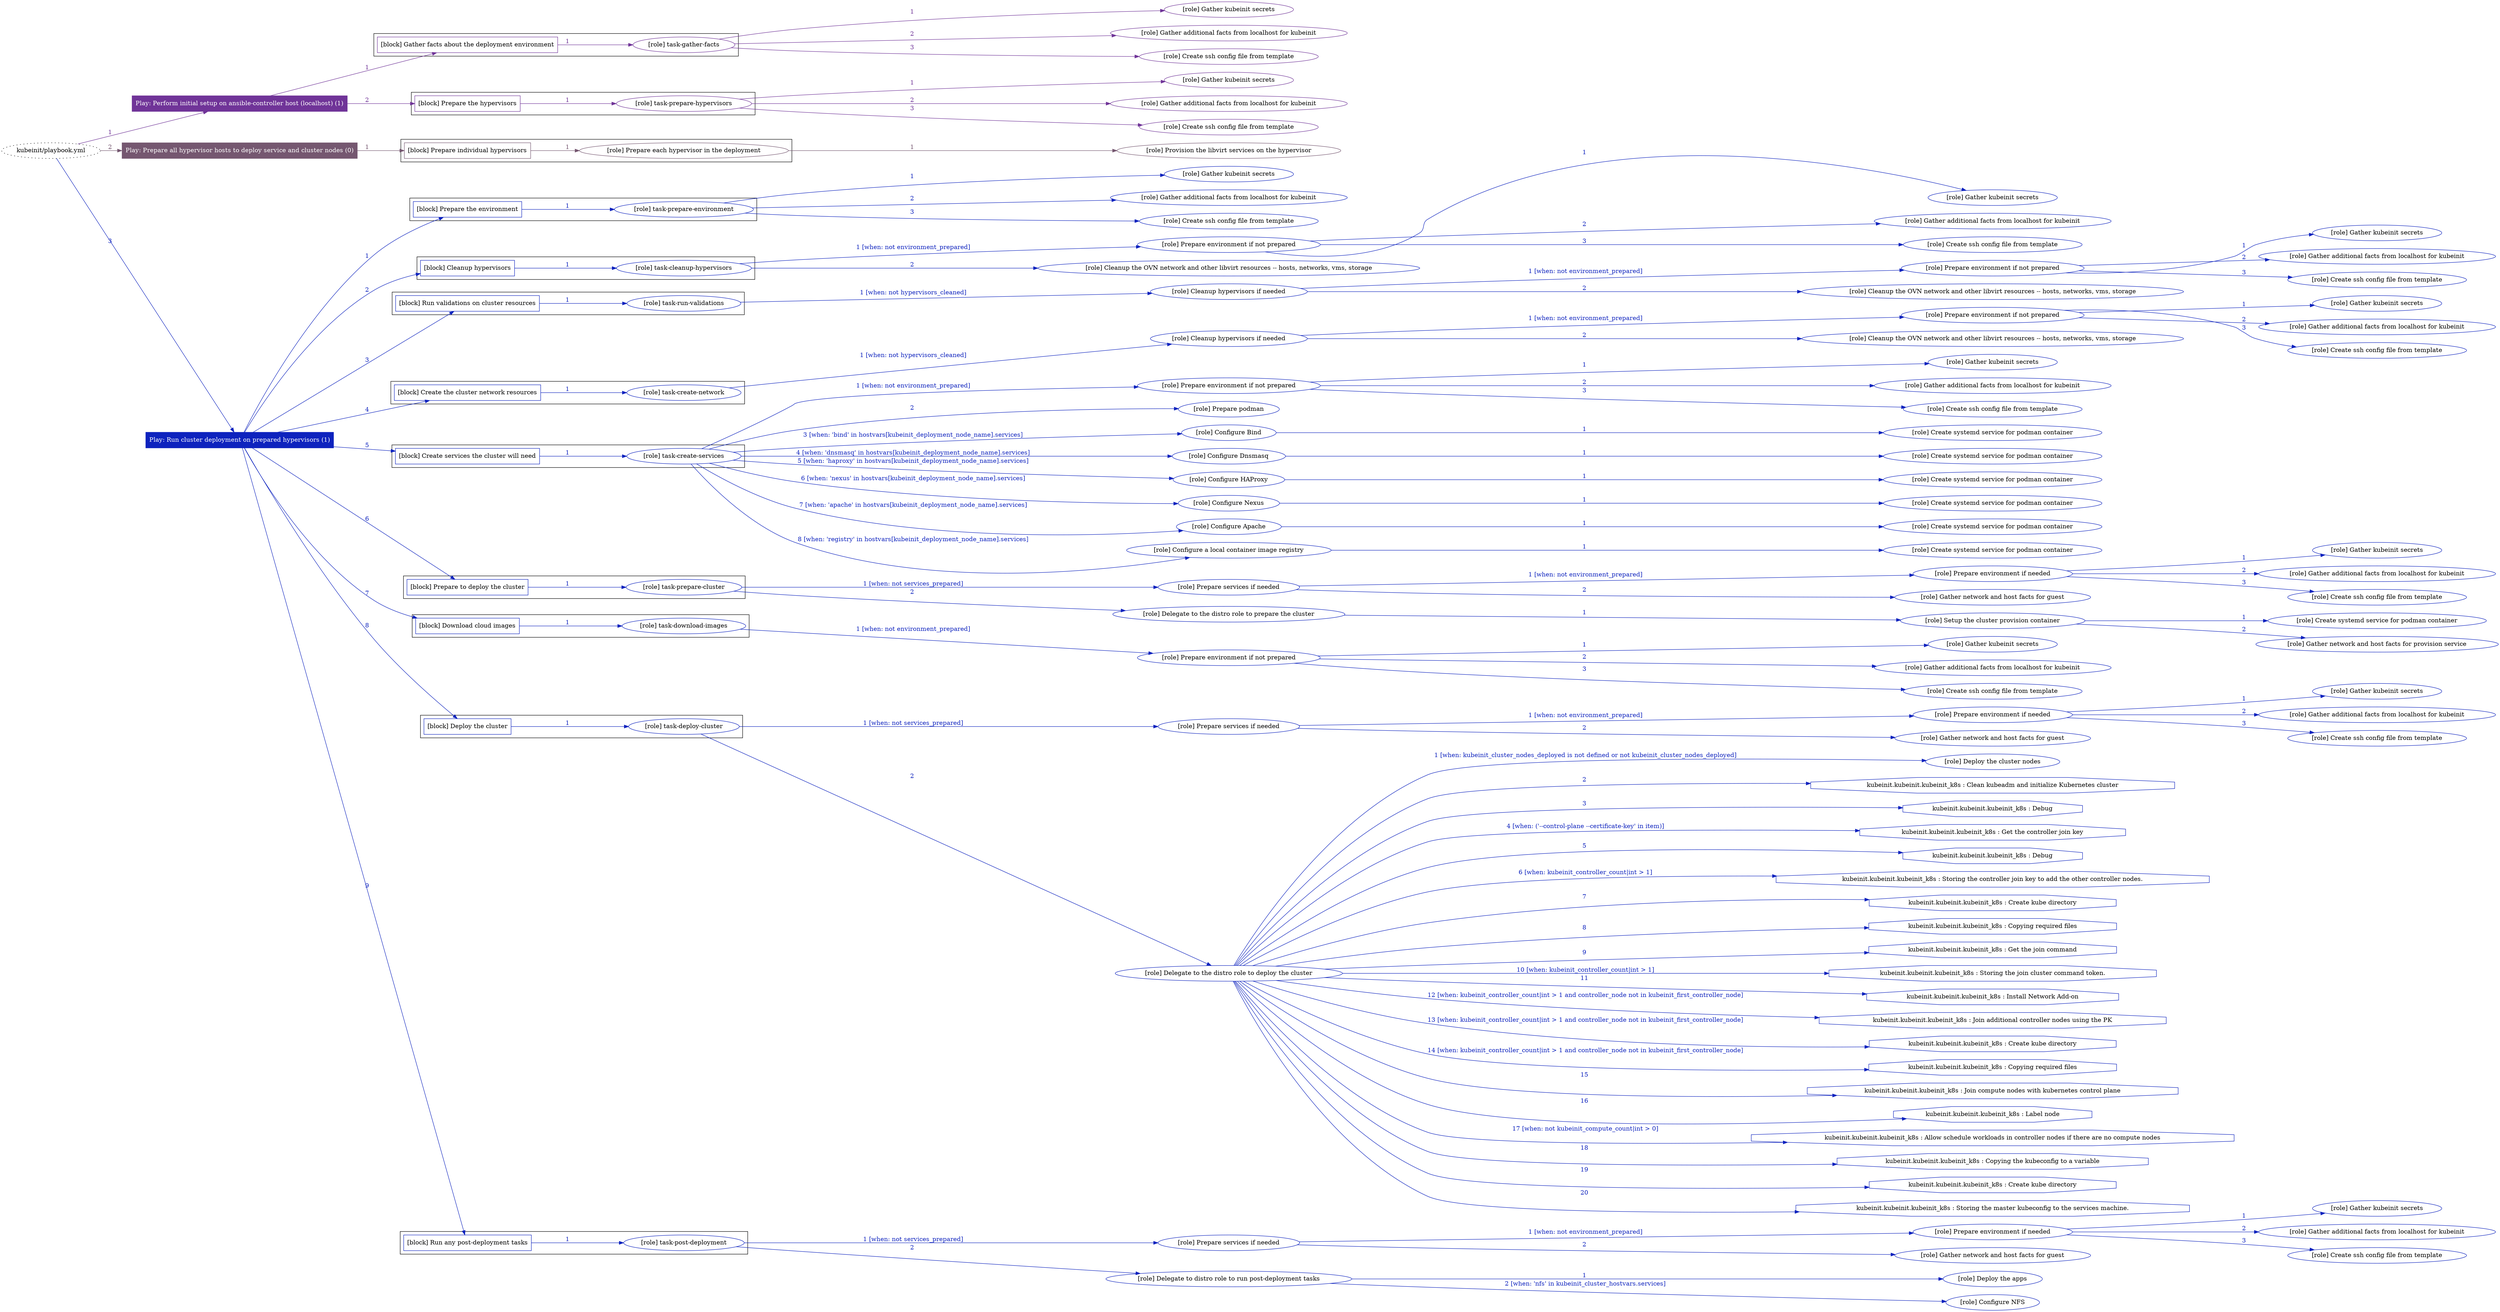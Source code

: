 digraph {
	graph [concentrate=true ordering=in rankdir=LR ratio=fill]
	edge [esep=5 sep=10]
	"kubeinit/playbook.yml" [id=root_node style=dotted]
	play_6c288c2b [label="Play: Perform initial setup on ansible-controller host (localhost) (1)" color="#703498" fontcolor="#ffffff" id=play_6c288c2b shape=box style=filled tooltip=localhost]
	"kubeinit/playbook.yml" -> play_6c288c2b [label="1 " color="#703498" fontcolor="#703498" id=edge_0b322106 labeltooltip="1 " tooltip="1 "]
	subgraph "Gather kubeinit secrets" {
		role_65fe6bf5 [label="[role] Gather kubeinit secrets" color="#703498" id=role_65fe6bf5 tooltip="Gather kubeinit secrets"]
	}
	subgraph "Gather additional facts from localhost for kubeinit" {
		role_6baff51a [label="[role] Gather additional facts from localhost for kubeinit" color="#703498" id=role_6baff51a tooltip="Gather additional facts from localhost for kubeinit"]
	}
	subgraph "Create ssh config file from template" {
		role_91cbce1d [label="[role] Create ssh config file from template" color="#703498" id=role_91cbce1d tooltip="Create ssh config file from template"]
	}
	subgraph "task-gather-facts" {
		role_dd19b3eb [label="[role] task-gather-facts" color="#703498" id=role_dd19b3eb tooltip="task-gather-facts"]
		role_dd19b3eb -> role_65fe6bf5 [label="1 " color="#703498" fontcolor="#703498" id=edge_8a11ce63 labeltooltip="1 " tooltip="1 "]
		role_dd19b3eb -> role_6baff51a [label="2 " color="#703498" fontcolor="#703498" id=edge_93a9ae67 labeltooltip="2 " tooltip="2 "]
		role_dd19b3eb -> role_91cbce1d [label="3 " color="#703498" fontcolor="#703498" id=edge_fdfe1ff3 labeltooltip="3 " tooltip="3 "]
	}
	subgraph "Gather kubeinit secrets" {
		role_b7634266 [label="[role] Gather kubeinit secrets" color="#703498" id=role_b7634266 tooltip="Gather kubeinit secrets"]
	}
	subgraph "Gather additional facts from localhost for kubeinit" {
		role_6b482533 [label="[role] Gather additional facts from localhost for kubeinit" color="#703498" id=role_6b482533 tooltip="Gather additional facts from localhost for kubeinit"]
	}
	subgraph "Create ssh config file from template" {
		role_856a566c [label="[role] Create ssh config file from template" color="#703498" id=role_856a566c tooltip="Create ssh config file from template"]
	}
	subgraph "task-prepare-hypervisors" {
		role_4fb26321 [label="[role] task-prepare-hypervisors" color="#703498" id=role_4fb26321 tooltip="task-prepare-hypervisors"]
		role_4fb26321 -> role_b7634266 [label="1 " color="#703498" fontcolor="#703498" id=edge_ed2ce3f2 labeltooltip="1 " tooltip="1 "]
		role_4fb26321 -> role_6b482533 [label="2 " color="#703498" fontcolor="#703498" id=edge_107be6bd labeltooltip="2 " tooltip="2 "]
		role_4fb26321 -> role_856a566c [label="3 " color="#703498" fontcolor="#703498" id=edge_0514c179 labeltooltip="3 " tooltip="3 "]
	}
	subgraph "Play: Perform initial setup on ansible-controller host (localhost) (1)" {
		play_6c288c2b -> block_276ef140 [label=1 color="#703498" fontcolor="#703498" id=edge_5b998aee labeltooltip=1 tooltip=1]
		subgraph cluster_block_276ef140 {
			block_276ef140 [label="[block] Gather facts about the deployment environment" color="#703498" id=block_276ef140 labeltooltip="Gather facts about the deployment environment" shape=box tooltip="Gather facts about the deployment environment"]
			block_276ef140 -> role_dd19b3eb [label="1 " color="#703498" fontcolor="#703498" id=edge_d2a4c869 labeltooltip="1 " tooltip="1 "]
		}
		play_6c288c2b -> block_8f9d23a8 [label=2 color="#703498" fontcolor="#703498" id=edge_1c1bfed5 labeltooltip=2 tooltip=2]
		subgraph cluster_block_8f9d23a8 {
			block_8f9d23a8 [label="[block] Prepare the hypervisors" color="#703498" id=block_8f9d23a8 labeltooltip="Prepare the hypervisors" shape=box tooltip="Prepare the hypervisors"]
			block_8f9d23a8 -> role_4fb26321 [label="1 " color="#703498" fontcolor="#703498" id=edge_c900dd14 labeltooltip="1 " tooltip="1 "]
		}
	}
	play_8363f75b [label="Play: Prepare all hypervisor hosts to deploy service and cluster nodes (0)" color="#755770" fontcolor="#ffffff" id=play_8363f75b shape=box style=filled tooltip="Play: Prepare all hypervisor hosts to deploy service and cluster nodes (0)"]
	"kubeinit/playbook.yml" -> play_8363f75b [label="2 " color="#755770" fontcolor="#755770" id=edge_24b8dafa labeltooltip="2 " tooltip="2 "]
	subgraph "Provision the libvirt services on the hypervisor" {
		role_93292db0 [label="[role] Provision the libvirt services on the hypervisor" color="#755770" id=role_93292db0 tooltip="Provision the libvirt services on the hypervisor"]
	}
	subgraph "Prepare each hypervisor in the deployment" {
		role_86909dbb [label="[role] Prepare each hypervisor in the deployment" color="#755770" id=role_86909dbb tooltip="Prepare each hypervisor in the deployment"]
		role_86909dbb -> role_93292db0 [label="1 " color="#755770" fontcolor="#755770" id=edge_f9a04df9 labeltooltip="1 " tooltip="1 "]
	}
	subgraph "Play: Prepare all hypervisor hosts to deploy service and cluster nodes (0)" {
		play_8363f75b -> block_841ac6b8 [label=1 color="#755770" fontcolor="#755770" id=edge_c2baafaf labeltooltip=1 tooltip=1]
		subgraph cluster_block_841ac6b8 {
			block_841ac6b8 [label="[block] Prepare individual hypervisors" color="#755770" id=block_841ac6b8 labeltooltip="Prepare individual hypervisors" shape=box tooltip="Prepare individual hypervisors"]
			block_841ac6b8 -> role_86909dbb [label="1 " color="#755770" fontcolor="#755770" id=edge_d4fa19ea labeltooltip="1 " tooltip="1 "]
		}
	}
	play_954b2c26 [label="Play: Run cluster deployment on prepared hypervisors (1)" color="#0e23be" fontcolor="#ffffff" id=play_954b2c26 shape=box style=filled tooltip=localhost]
	"kubeinit/playbook.yml" -> play_954b2c26 [label="3 " color="#0e23be" fontcolor="#0e23be" id=edge_1a282e0e labeltooltip="3 " tooltip="3 "]
	subgraph "Gather kubeinit secrets" {
		role_c20e3f9c [label="[role] Gather kubeinit secrets" color="#0e23be" id=role_c20e3f9c tooltip="Gather kubeinit secrets"]
	}
	subgraph "Gather additional facts from localhost for kubeinit" {
		role_056e3e8f [label="[role] Gather additional facts from localhost for kubeinit" color="#0e23be" id=role_056e3e8f tooltip="Gather additional facts from localhost for kubeinit"]
	}
	subgraph "Create ssh config file from template" {
		role_8e30384a [label="[role] Create ssh config file from template" color="#0e23be" id=role_8e30384a tooltip="Create ssh config file from template"]
	}
	subgraph "task-prepare-environment" {
		role_4951c402 [label="[role] task-prepare-environment" color="#0e23be" id=role_4951c402 tooltip="task-prepare-environment"]
		role_4951c402 -> role_c20e3f9c [label="1 " color="#0e23be" fontcolor="#0e23be" id=edge_73db17c5 labeltooltip="1 " tooltip="1 "]
		role_4951c402 -> role_056e3e8f [label="2 " color="#0e23be" fontcolor="#0e23be" id=edge_d6858ae4 labeltooltip="2 " tooltip="2 "]
		role_4951c402 -> role_8e30384a [label="3 " color="#0e23be" fontcolor="#0e23be" id=edge_e8b18621 labeltooltip="3 " tooltip="3 "]
	}
	subgraph "Gather kubeinit secrets" {
		role_8a51203c [label="[role] Gather kubeinit secrets" color="#0e23be" id=role_8a51203c tooltip="Gather kubeinit secrets"]
	}
	subgraph "Gather additional facts from localhost for kubeinit" {
		role_fc14db32 [label="[role] Gather additional facts from localhost for kubeinit" color="#0e23be" id=role_fc14db32 tooltip="Gather additional facts from localhost for kubeinit"]
	}
	subgraph "Create ssh config file from template" {
		role_46ff2619 [label="[role] Create ssh config file from template" color="#0e23be" id=role_46ff2619 tooltip="Create ssh config file from template"]
	}
	subgraph "Prepare environment if not prepared" {
		role_4b3e02b0 [label="[role] Prepare environment if not prepared" color="#0e23be" id=role_4b3e02b0 tooltip="Prepare environment if not prepared"]
		role_4b3e02b0 -> role_8a51203c [label="1 " color="#0e23be" fontcolor="#0e23be" id=edge_2262035e labeltooltip="1 " tooltip="1 "]
		role_4b3e02b0 -> role_fc14db32 [label="2 " color="#0e23be" fontcolor="#0e23be" id=edge_fe0307a5 labeltooltip="2 " tooltip="2 "]
		role_4b3e02b0 -> role_46ff2619 [label="3 " color="#0e23be" fontcolor="#0e23be" id=edge_5bc3dcab labeltooltip="3 " tooltip="3 "]
	}
	subgraph "Cleanup the OVN network and other libvirt resources -- hosts, networks, vms, storage" {
		role_0c7a4b8b [label="[role] Cleanup the OVN network and other libvirt resources -- hosts, networks, vms, storage" color="#0e23be" id=role_0c7a4b8b tooltip="Cleanup the OVN network and other libvirt resources -- hosts, networks, vms, storage"]
	}
	subgraph "task-cleanup-hypervisors" {
		role_f389e51a [label="[role] task-cleanup-hypervisors" color="#0e23be" id=role_f389e51a tooltip="task-cleanup-hypervisors"]
		role_f389e51a -> role_4b3e02b0 [label="1 [when: not environment_prepared]" color="#0e23be" fontcolor="#0e23be" id=edge_7c764166 labeltooltip="1 [when: not environment_prepared]" tooltip="1 [when: not environment_prepared]"]
		role_f389e51a -> role_0c7a4b8b [label="2 " color="#0e23be" fontcolor="#0e23be" id=edge_dc4d346c labeltooltip="2 " tooltip="2 "]
	}
	subgraph "Gather kubeinit secrets" {
		role_26f2b4ac [label="[role] Gather kubeinit secrets" color="#0e23be" id=role_26f2b4ac tooltip="Gather kubeinit secrets"]
	}
	subgraph "Gather additional facts from localhost for kubeinit" {
		role_e3047395 [label="[role] Gather additional facts from localhost for kubeinit" color="#0e23be" id=role_e3047395 tooltip="Gather additional facts from localhost for kubeinit"]
	}
	subgraph "Create ssh config file from template" {
		role_f60c5c70 [label="[role] Create ssh config file from template" color="#0e23be" id=role_f60c5c70 tooltip="Create ssh config file from template"]
	}
	subgraph "Prepare environment if not prepared" {
		role_bcc16923 [label="[role] Prepare environment if not prepared" color="#0e23be" id=role_bcc16923 tooltip="Prepare environment if not prepared"]
		role_bcc16923 -> role_26f2b4ac [label="1 " color="#0e23be" fontcolor="#0e23be" id=edge_7b7050e3 labeltooltip="1 " tooltip="1 "]
		role_bcc16923 -> role_e3047395 [label="2 " color="#0e23be" fontcolor="#0e23be" id=edge_18d7e301 labeltooltip="2 " tooltip="2 "]
		role_bcc16923 -> role_f60c5c70 [label="3 " color="#0e23be" fontcolor="#0e23be" id=edge_0bf2f024 labeltooltip="3 " tooltip="3 "]
	}
	subgraph "Cleanup the OVN network and other libvirt resources -- hosts, networks, vms, storage" {
		role_6d04e67b [label="[role] Cleanup the OVN network and other libvirt resources -- hosts, networks, vms, storage" color="#0e23be" id=role_6d04e67b tooltip="Cleanup the OVN network and other libvirt resources -- hosts, networks, vms, storage"]
	}
	subgraph "Cleanup hypervisors if needed" {
		role_1606d34b [label="[role] Cleanup hypervisors if needed" color="#0e23be" id=role_1606d34b tooltip="Cleanup hypervisors if needed"]
		role_1606d34b -> role_bcc16923 [label="1 [when: not environment_prepared]" color="#0e23be" fontcolor="#0e23be" id=edge_9c248ea2 labeltooltip="1 [when: not environment_prepared]" tooltip="1 [when: not environment_prepared]"]
		role_1606d34b -> role_6d04e67b [label="2 " color="#0e23be" fontcolor="#0e23be" id=edge_4da67290 labeltooltip="2 " tooltip="2 "]
	}
	subgraph "task-run-validations" {
		role_006960b1 [label="[role] task-run-validations" color="#0e23be" id=role_006960b1 tooltip="task-run-validations"]
		role_006960b1 -> role_1606d34b [label="1 [when: not hypervisors_cleaned]" color="#0e23be" fontcolor="#0e23be" id=edge_77e352b3 labeltooltip="1 [when: not hypervisors_cleaned]" tooltip="1 [when: not hypervisors_cleaned]"]
	}
	subgraph "Gather kubeinit secrets" {
		role_96ad2869 [label="[role] Gather kubeinit secrets" color="#0e23be" id=role_96ad2869 tooltip="Gather kubeinit secrets"]
	}
	subgraph "Gather additional facts from localhost for kubeinit" {
		role_47972db0 [label="[role] Gather additional facts from localhost for kubeinit" color="#0e23be" id=role_47972db0 tooltip="Gather additional facts from localhost for kubeinit"]
	}
	subgraph "Create ssh config file from template" {
		role_4e1a88af [label="[role] Create ssh config file from template" color="#0e23be" id=role_4e1a88af tooltip="Create ssh config file from template"]
	}
	subgraph "Prepare environment if not prepared" {
		role_5d9fbbd6 [label="[role] Prepare environment if not prepared" color="#0e23be" id=role_5d9fbbd6 tooltip="Prepare environment if not prepared"]
		role_5d9fbbd6 -> role_96ad2869 [label="1 " color="#0e23be" fontcolor="#0e23be" id=edge_5792eae5 labeltooltip="1 " tooltip="1 "]
		role_5d9fbbd6 -> role_47972db0 [label="2 " color="#0e23be" fontcolor="#0e23be" id=edge_cb3a150d labeltooltip="2 " tooltip="2 "]
		role_5d9fbbd6 -> role_4e1a88af [label="3 " color="#0e23be" fontcolor="#0e23be" id=edge_85ce7b0a labeltooltip="3 " tooltip="3 "]
	}
	subgraph "Cleanup the OVN network and other libvirt resources -- hosts, networks, vms, storage" {
		role_89c7f8c2 [label="[role] Cleanup the OVN network and other libvirt resources -- hosts, networks, vms, storage" color="#0e23be" id=role_89c7f8c2 tooltip="Cleanup the OVN network and other libvirt resources -- hosts, networks, vms, storage"]
	}
	subgraph "Cleanup hypervisors if needed" {
		role_ef5b258f [label="[role] Cleanup hypervisors if needed" color="#0e23be" id=role_ef5b258f tooltip="Cleanup hypervisors if needed"]
		role_ef5b258f -> role_5d9fbbd6 [label="1 [when: not environment_prepared]" color="#0e23be" fontcolor="#0e23be" id=edge_e74f0198 labeltooltip="1 [when: not environment_prepared]" tooltip="1 [when: not environment_prepared]"]
		role_ef5b258f -> role_89c7f8c2 [label="2 " color="#0e23be" fontcolor="#0e23be" id=edge_5672c0f9 labeltooltip="2 " tooltip="2 "]
	}
	subgraph "task-create-network" {
		role_b53d4a5a [label="[role] task-create-network" color="#0e23be" id=role_b53d4a5a tooltip="task-create-network"]
		role_b53d4a5a -> role_ef5b258f [label="1 [when: not hypervisors_cleaned]" color="#0e23be" fontcolor="#0e23be" id=edge_8a57d353 labeltooltip="1 [when: not hypervisors_cleaned]" tooltip="1 [when: not hypervisors_cleaned]"]
	}
	subgraph "Gather kubeinit secrets" {
		role_0b05590d [label="[role] Gather kubeinit secrets" color="#0e23be" id=role_0b05590d tooltip="Gather kubeinit secrets"]
	}
	subgraph "Gather additional facts from localhost for kubeinit" {
		role_01b9370b [label="[role] Gather additional facts from localhost for kubeinit" color="#0e23be" id=role_01b9370b tooltip="Gather additional facts from localhost for kubeinit"]
	}
	subgraph "Create ssh config file from template" {
		role_c5720b5f [label="[role] Create ssh config file from template" color="#0e23be" id=role_c5720b5f tooltip="Create ssh config file from template"]
	}
	subgraph "Prepare environment if not prepared" {
		role_23e0386a [label="[role] Prepare environment if not prepared" color="#0e23be" id=role_23e0386a tooltip="Prepare environment if not prepared"]
		role_23e0386a -> role_0b05590d [label="1 " color="#0e23be" fontcolor="#0e23be" id=edge_f3f1808a labeltooltip="1 " tooltip="1 "]
		role_23e0386a -> role_01b9370b [label="2 " color="#0e23be" fontcolor="#0e23be" id=edge_ccdf4a35 labeltooltip="2 " tooltip="2 "]
		role_23e0386a -> role_c5720b5f [label="3 " color="#0e23be" fontcolor="#0e23be" id=edge_3d60478e labeltooltip="3 " tooltip="3 "]
	}
	subgraph "Prepare podman" {
		role_a1d9ddd6 [label="[role] Prepare podman" color="#0e23be" id=role_a1d9ddd6 tooltip="Prepare podman"]
	}
	subgraph "Create systemd service for podman container" {
		role_72e2af3b [label="[role] Create systemd service for podman container" color="#0e23be" id=role_72e2af3b tooltip="Create systemd service for podman container"]
	}
	subgraph "Configure Bind" {
		role_52a78a9c [label="[role] Configure Bind" color="#0e23be" id=role_52a78a9c tooltip="Configure Bind"]
		role_52a78a9c -> role_72e2af3b [label="1 " color="#0e23be" fontcolor="#0e23be" id=edge_100e3d41 labeltooltip="1 " tooltip="1 "]
	}
	subgraph "Create systemd service for podman container" {
		role_c378784b [label="[role] Create systemd service for podman container" color="#0e23be" id=role_c378784b tooltip="Create systemd service for podman container"]
	}
	subgraph "Configure Dnsmasq" {
		role_544f46fe [label="[role] Configure Dnsmasq" color="#0e23be" id=role_544f46fe tooltip="Configure Dnsmasq"]
		role_544f46fe -> role_c378784b [label="1 " color="#0e23be" fontcolor="#0e23be" id=edge_9a42013a labeltooltip="1 " tooltip="1 "]
	}
	subgraph "Create systemd service for podman container" {
		role_91821974 [label="[role] Create systemd service for podman container" color="#0e23be" id=role_91821974 tooltip="Create systemd service for podman container"]
	}
	subgraph "Configure HAProxy" {
		role_a89a9315 [label="[role] Configure HAProxy" color="#0e23be" id=role_a89a9315 tooltip="Configure HAProxy"]
		role_a89a9315 -> role_91821974 [label="1 " color="#0e23be" fontcolor="#0e23be" id=edge_94a1ae02 labeltooltip="1 " tooltip="1 "]
	}
	subgraph "Create systemd service for podman container" {
		role_af9e97e8 [label="[role] Create systemd service for podman container" color="#0e23be" id=role_af9e97e8 tooltip="Create systemd service for podman container"]
	}
	subgraph "Configure Nexus" {
		role_844db9ef [label="[role] Configure Nexus" color="#0e23be" id=role_844db9ef tooltip="Configure Nexus"]
		role_844db9ef -> role_af9e97e8 [label="1 " color="#0e23be" fontcolor="#0e23be" id=edge_72f559c0 labeltooltip="1 " tooltip="1 "]
	}
	subgraph "Create systemd service for podman container" {
		role_53adaa3e [label="[role] Create systemd service for podman container" color="#0e23be" id=role_53adaa3e tooltip="Create systemd service for podman container"]
	}
	subgraph "Configure Apache" {
		role_534d4f15 [label="[role] Configure Apache" color="#0e23be" id=role_534d4f15 tooltip="Configure Apache"]
		role_534d4f15 -> role_53adaa3e [label="1 " color="#0e23be" fontcolor="#0e23be" id=edge_827710bb labeltooltip="1 " tooltip="1 "]
	}
	subgraph "Create systemd service for podman container" {
		role_b229663d [label="[role] Create systemd service for podman container" color="#0e23be" id=role_b229663d tooltip="Create systemd service for podman container"]
	}
	subgraph "Configure a local container image registry" {
		role_584d1d9f [label="[role] Configure a local container image registry" color="#0e23be" id=role_584d1d9f tooltip="Configure a local container image registry"]
		role_584d1d9f -> role_b229663d [label="1 " color="#0e23be" fontcolor="#0e23be" id=edge_24fc72aa labeltooltip="1 " tooltip="1 "]
	}
	subgraph "task-create-services" {
		role_099fa5aa [label="[role] task-create-services" color="#0e23be" id=role_099fa5aa tooltip="task-create-services"]
		role_099fa5aa -> role_23e0386a [label="1 [when: not environment_prepared]" color="#0e23be" fontcolor="#0e23be" id=edge_0d916f1e labeltooltip="1 [when: not environment_prepared]" tooltip="1 [when: not environment_prepared]"]
		role_099fa5aa -> role_a1d9ddd6 [label="2 " color="#0e23be" fontcolor="#0e23be" id=edge_194490b3 labeltooltip="2 " tooltip="2 "]
		role_099fa5aa -> role_52a78a9c [label="3 [when: 'bind' in hostvars[kubeinit_deployment_node_name].services]" color="#0e23be" fontcolor="#0e23be" id=edge_208b27eb labeltooltip="3 [when: 'bind' in hostvars[kubeinit_deployment_node_name].services]" tooltip="3 [when: 'bind' in hostvars[kubeinit_deployment_node_name].services]"]
		role_099fa5aa -> role_544f46fe [label="4 [when: 'dnsmasq' in hostvars[kubeinit_deployment_node_name].services]" color="#0e23be" fontcolor="#0e23be" id=edge_cd350615 labeltooltip="4 [when: 'dnsmasq' in hostvars[kubeinit_deployment_node_name].services]" tooltip="4 [when: 'dnsmasq' in hostvars[kubeinit_deployment_node_name].services]"]
		role_099fa5aa -> role_a89a9315 [label="5 [when: 'haproxy' in hostvars[kubeinit_deployment_node_name].services]" color="#0e23be" fontcolor="#0e23be" id=edge_a9e1cffc labeltooltip="5 [when: 'haproxy' in hostvars[kubeinit_deployment_node_name].services]" tooltip="5 [when: 'haproxy' in hostvars[kubeinit_deployment_node_name].services]"]
		role_099fa5aa -> role_844db9ef [label="6 [when: 'nexus' in hostvars[kubeinit_deployment_node_name].services]" color="#0e23be" fontcolor="#0e23be" id=edge_8166f5b8 labeltooltip="6 [when: 'nexus' in hostvars[kubeinit_deployment_node_name].services]" tooltip="6 [when: 'nexus' in hostvars[kubeinit_deployment_node_name].services]"]
		role_099fa5aa -> role_534d4f15 [label="7 [when: 'apache' in hostvars[kubeinit_deployment_node_name].services]" color="#0e23be" fontcolor="#0e23be" id=edge_896363b2 labeltooltip="7 [when: 'apache' in hostvars[kubeinit_deployment_node_name].services]" tooltip="7 [when: 'apache' in hostvars[kubeinit_deployment_node_name].services]"]
		role_099fa5aa -> role_584d1d9f [label="8 [when: 'registry' in hostvars[kubeinit_deployment_node_name].services]" color="#0e23be" fontcolor="#0e23be" id=edge_149c0062 labeltooltip="8 [when: 'registry' in hostvars[kubeinit_deployment_node_name].services]" tooltip="8 [when: 'registry' in hostvars[kubeinit_deployment_node_name].services]"]
	}
	subgraph "Gather kubeinit secrets" {
		role_ca1f22c2 [label="[role] Gather kubeinit secrets" color="#0e23be" id=role_ca1f22c2 tooltip="Gather kubeinit secrets"]
	}
	subgraph "Gather additional facts from localhost for kubeinit" {
		role_c68618ea [label="[role] Gather additional facts from localhost for kubeinit" color="#0e23be" id=role_c68618ea tooltip="Gather additional facts from localhost for kubeinit"]
	}
	subgraph "Create ssh config file from template" {
		role_a8d3e4bd [label="[role] Create ssh config file from template" color="#0e23be" id=role_a8d3e4bd tooltip="Create ssh config file from template"]
	}
	subgraph "Prepare environment if needed" {
		role_eff78db3 [label="[role] Prepare environment if needed" color="#0e23be" id=role_eff78db3 tooltip="Prepare environment if needed"]
		role_eff78db3 -> role_ca1f22c2 [label="1 " color="#0e23be" fontcolor="#0e23be" id=edge_27f1eb97 labeltooltip="1 " tooltip="1 "]
		role_eff78db3 -> role_c68618ea [label="2 " color="#0e23be" fontcolor="#0e23be" id=edge_9e357520 labeltooltip="2 " tooltip="2 "]
		role_eff78db3 -> role_a8d3e4bd [label="3 " color="#0e23be" fontcolor="#0e23be" id=edge_719d81cb labeltooltip="3 " tooltip="3 "]
	}
	subgraph "Gather network and host facts for guest" {
		role_bc8f9c17 [label="[role] Gather network and host facts for guest" color="#0e23be" id=role_bc8f9c17 tooltip="Gather network and host facts for guest"]
	}
	subgraph "Prepare services if needed" {
		role_4d19ec08 [label="[role] Prepare services if needed" color="#0e23be" id=role_4d19ec08 tooltip="Prepare services if needed"]
		role_4d19ec08 -> role_eff78db3 [label="1 [when: not environment_prepared]" color="#0e23be" fontcolor="#0e23be" id=edge_d8c888ac labeltooltip="1 [when: not environment_prepared]" tooltip="1 [when: not environment_prepared]"]
		role_4d19ec08 -> role_bc8f9c17 [label="2 " color="#0e23be" fontcolor="#0e23be" id=edge_9a25f7f6 labeltooltip="2 " tooltip="2 "]
	}
	subgraph "Create systemd service for podman container" {
		role_94e6a37d [label="[role] Create systemd service for podman container" color="#0e23be" id=role_94e6a37d tooltip="Create systemd service for podman container"]
	}
	subgraph "Gather network and host facts for provision service" {
		role_d0290225 [label="[role] Gather network and host facts for provision service" color="#0e23be" id=role_d0290225 tooltip="Gather network and host facts for provision service"]
	}
	subgraph "Setup the cluster provision container" {
		role_8bf8ef4a [label="[role] Setup the cluster provision container" color="#0e23be" id=role_8bf8ef4a tooltip="Setup the cluster provision container"]
		role_8bf8ef4a -> role_94e6a37d [label="1 " color="#0e23be" fontcolor="#0e23be" id=edge_7a696e86 labeltooltip="1 " tooltip="1 "]
		role_8bf8ef4a -> role_d0290225 [label="2 " color="#0e23be" fontcolor="#0e23be" id=edge_75bd129e labeltooltip="2 " tooltip="2 "]
	}
	subgraph "Delegate to the distro role to prepare the cluster" {
		role_2f62efbb [label="[role] Delegate to the distro role to prepare the cluster" color="#0e23be" id=role_2f62efbb tooltip="Delegate to the distro role to prepare the cluster"]
		role_2f62efbb -> role_8bf8ef4a [label="1 " color="#0e23be" fontcolor="#0e23be" id=edge_c94f43a7 labeltooltip="1 " tooltip="1 "]
	}
	subgraph "task-prepare-cluster" {
		role_00dceba5 [label="[role] task-prepare-cluster" color="#0e23be" id=role_00dceba5 tooltip="task-prepare-cluster"]
		role_00dceba5 -> role_4d19ec08 [label="1 [when: not services_prepared]" color="#0e23be" fontcolor="#0e23be" id=edge_a51f72da labeltooltip="1 [when: not services_prepared]" tooltip="1 [when: not services_prepared]"]
		role_00dceba5 -> role_2f62efbb [label="2 " color="#0e23be" fontcolor="#0e23be" id=edge_ee979f47 labeltooltip="2 " tooltip="2 "]
	}
	subgraph "Gather kubeinit secrets" {
		role_f5d0dc7b [label="[role] Gather kubeinit secrets" color="#0e23be" id=role_f5d0dc7b tooltip="Gather kubeinit secrets"]
	}
	subgraph "Gather additional facts from localhost for kubeinit" {
		role_745ff92b [label="[role] Gather additional facts from localhost for kubeinit" color="#0e23be" id=role_745ff92b tooltip="Gather additional facts from localhost for kubeinit"]
	}
	subgraph "Create ssh config file from template" {
		role_9f4446b1 [label="[role] Create ssh config file from template" color="#0e23be" id=role_9f4446b1 tooltip="Create ssh config file from template"]
	}
	subgraph "Prepare environment if not prepared" {
		role_8359da94 [label="[role] Prepare environment if not prepared" color="#0e23be" id=role_8359da94 tooltip="Prepare environment if not prepared"]
		role_8359da94 -> role_f5d0dc7b [label="1 " color="#0e23be" fontcolor="#0e23be" id=edge_fb15b7a0 labeltooltip="1 " tooltip="1 "]
		role_8359da94 -> role_745ff92b [label="2 " color="#0e23be" fontcolor="#0e23be" id=edge_c5095992 labeltooltip="2 " tooltip="2 "]
		role_8359da94 -> role_9f4446b1 [label="3 " color="#0e23be" fontcolor="#0e23be" id=edge_123d7fbe labeltooltip="3 " tooltip="3 "]
	}
	subgraph "task-download-images" {
		role_8424a47c [label="[role] task-download-images" color="#0e23be" id=role_8424a47c tooltip="task-download-images"]
		role_8424a47c -> role_8359da94 [label="1 [when: not environment_prepared]" color="#0e23be" fontcolor="#0e23be" id=edge_e40d1d57 labeltooltip="1 [when: not environment_prepared]" tooltip="1 [when: not environment_prepared]"]
	}
	subgraph "Gather kubeinit secrets" {
		role_00ffc325 [label="[role] Gather kubeinit secrets" color="#0e23be" id=role_00ffc325 tooltip="Gather kubeinit secrets"]
	}
	subgraph "Gather additional facts from localhost for kubeinit" {
		role_4723078e [label="[role] Gather additional facts from localhost for kubeinit" color="#0e23be" id=role_4723078e tooltip="Gather additional facts from localhost for kubeinit"]
	}
	subgraph "Create ssh config file from template" {
		role_443d8717 [label="[role] Create ssh config file from template" color="#0e23be" id=role_443d8717 tooltip="Create ssh config file from template"]
	}
	subgraph "Prepare environment if needed" {
		role_58a232f1 [label="[role] Prepare environment if needed" color="#0e23be" id=role_58a232f1 tooltip="Prepare environment if needed"]
		role_58a232f1 -> role_00ffc325 [label="1 " color="#0e23be" fontcolor="#0e23be" id=edge_ba6b0b8a labeltooltip="1 " tooltip="1 "]
		role_58a232f1 -> role_4723078e [label="2 " color="#0e23be" fontcolor="#0e23be" id=edge_3c1102a7 labeltooltip="2 " tooltip="2 "]
		role_58a232f1 -> role_443d8717 [label="3 " color="#0e23be" fontcolor="#0e23be" id=edge_3dbfe68c labeltooltip="3 " tooltip="3 "]
	}
	subgraph "Gather network and host facts for guest" {
		role_27333fc7 [label="[role] Gather network and host facts for guest" color="#0e23be" id=role_27333fc7 tooltip="Gather network and host facts for guest"]
	}
	subgraph "Prepare services if needed" {
		role_03d3fffc [label="[role] Prepare services if needed" color="#0e23be" id=role_03d3fffc tooltip="Prepare services if needed"]
		role_03d3fffc -> role_58a232f1 [label="1 [when: not environment_prepared]" color="#0e23be" fontcolor="#0e23be" id=edge_8ae8a02e labeltooltip="1 [when: not environment_prepared]" tooltip="1 [when: not environment_prepared]"]
		role_03d3fffc -> role_27333fc7 [label="2 " color="#0e23be" fontcolor="#0e23be" id=edge_5a0c0914 labeltooltip="2 " tooltip="2 "]
	}
	subgraph "Deploy the cluster nodes" {
		role_3ce64924 [label="[role] Deploy the cluster nodes" color="#0e23be" id=role_3ce64924 tooltip="Deploy the cluster nodes"]
	}
	subgraph "Delegate to the distro role to deploy the cluster" {
		role_ff6fd14a [label="[role] Delegate to the distro role to deploy the cluster" color="#0e23be" id=role_ff6fd14a tooltip="Delegate to the distro role to deploy the cluster"]
		role_ff6fd14a -> role_3ce64924 [label="1 [when: kubeinit_cluster_nodes_deployed is not defined or not kubeinit_cluster_nodes_deployed]" color="#0e23be" fontcolor="#0e23be" id=edge_2512dcd4 labeltooltip="1 [when: kubeinit_cluster_nodes_deployed is not defined or not kubeinit_cluster_nodes_deployed]" tooltip="1 [when: kubeinit_cluster_nodes_deployed is not defined or not kubeinit_cluster_nodes_deployed]"]
		task_da3cf95c [label="kubeinit.kubeinit.kubeinit_k8s : Clean kubeadm and initialize Kubernetes cluster" color="#0e23be" id=task_da3cf95c shape=octagon tooltip="kubeinit.kubeinit.kubeinit_k8s : Clean kubeadm and initialize Kubernetes cluster"]
		role_ff6fd14a -> task_da3cf95c [label="2 " color="#0e23be" fontcolor="#0e23be" id=edge_64110f1d labeltooltip="2 " tooltip="2 "]
		task_7e97f122 [label="kubeinit.kubeinit.kubeinit_k8s : Debug" color="#0e23be" id=task_7e97f122 shape=octagon tooltip="kubeinit.kubeinit.kubeinit_k8s : Debug"]
		role_ff6fd14a -> task_7e97f122 [label="3 " color="#0e23be" fontcolor="#0e23be" id=edge_6f50e3f7 labeltooltip="3 " tooltip="3 "]
		task_bbebcd06 [label="kubeinit.kubeinit.kubeinit_k8s : Get the controller join key" color="#0e23be" id=task_bbebcd06 shape=octagon tooltip="kubeinit.kubeinit.kubeinit_k8s : Get the controller join key"]
		role_ff6fd14a -> task_bbebcd06 [label="4 [when: ('--control-plane --certificate-key' in item)]" color="#0e23be" fontcolor="#0e23be" id=edge_53e9931a labeltooltip="4 [when: ('--control-plane --certificate-key' in item)]" tooltip="4 [when: ('--control-plane --certificate-key' in item)]"]
		task_8a4ac862 [label="kubeinit.kubeinit.kubeinit_k8s : Debug" color="#0e23be" id=task_8a4ac862 shape=octagon tooltip="kubeinit.kubeinit.kubeinit_k8s : Debug"]
		role_ff6fd14a -> task_8a4ac862 [label="5 " color="#0e23be" fontcolor="#0e23be" id=edge_1dcbc35c labeltooltip="5 " tooltip="5 "]
		task_42fe58c5 [label="kubeinit.kubeinit.kubeinit_k8s : Storing the controller join key to add the other controller nodes." color="#0e23be" id=task_42fe58c5 shape=octagon tooltip="kubeinit.kubeinit.kubeinit_k8s : Storing the controller join key to add the other controller nodes."]
		role_ff6fd14a -> task_42fe58c5 [label="6 [when: kubeinit_controller_count|int > 1]" color="#0e23be" fontcolor="#0e23be" id=edge_b315c46e labeltooltip="6 [when: kubeinit_controller_count|int > 1]" tooltip="6 [when: kubeinit_controller_count|int > 1]"]
		task_cb0a5867 [label="kubeinit.kubeinit.kubeinit_k8s : Create kube directory" color="#0e23be" id=task_cb0a5867 shape=octagon tooltip="kubeinit.kubeinit.kubeinit_k8s : Create kube directory"]
		role_ff6fd14a -> task_cb0a5867 [label="7 " color="#0e23be" fontcolor="#0e23be" id=edge_5cab6fc5 labeltooltip="7 " tooltip="7 "]
		task_6c77a218 [label="kubeinit.kubeinit.kubeinit_k8s : Copying required files" color="#0e23be" id=task_6c77a218 shape=octagon tooltip="kubeinit.kubeinit.kubeinit_k8s : Copying required files"]
		role_ff6fd14a -> task_6c77a218 [label="8 " color="#0e23be" fontcolor="#0e23be" id=edge_48bdd09e labeltooltip="8 " tooltip="8 "]
		task_3e542a69 [label="kubeinit.kubeinit.kubeinit_k8s : Get the join command" color="#0e23be" id=task_3e542a69 shape=octagon tooltip="kubeinit.kubeinit.kubeinit_k8s : Get the join command"]
		role_ff6fd14a -> task_3e542a69 [label="9 " color="#0e23be" fontcolor="#0e23be" id=edge_429fbd22 labeltooltip="9 " tooltip="9 "]
		task_592b1916 [label="kubeinit.kubeinit.kubeinit_k8s : Storing the join cluster command token." color="#0e23be" id=task_592b1916 shape=octagon tooltip="kubeinit.kubeinit.kubeinit_k8s : Storing the join cluster command token."]
		role_ff6fd14a -> task_592b1916 [label="10 [when: kubeinit_controller_count|int > 1]" color="#0e23be" fontcolor="#0e23be" id=edge_77469851 labeltooltip="10 [when: kubeinit_controller_count|int > 1]" tooltip="10 [when: kubeinit_controller_count|int > 1]"]
		task_1c11e6de [label="kubeinit.kubeinit.kubeinit_k8s : Install Network Add-on" color="#0e23be" id=task_1c11e6de shape=octagon tooltip="kubeinit.kubeinit.kubeinit_k8s : Install Network Add-on"]
		role_ff6fd14a -> task_1c11e6de [label="11 " color="#0e23be" fontcolor="#0e23be" id=edge_eac66bc9 labeltooltip="11 " tooltip="11 "]
		task_da3d4fde [label="kubeinit.kubeinit.kubeinit_k8s : Join additional controller nodes using the PK" color="#0e23be" id=task_da3d4fde shape=octagon tooltip="kubeinit.kubeinit.kubeinit_k8s : Join additional controller nodes using the PK"]
		role_ff6fd14a -> task_da3d4fde [label="12 [when: kubeinit_controller_count|int > 1 and controller_node not in kubeinit_first_controller_node]" color="#0e23be" fontcolor="#0e23be" id=edge_6f52f561 labeltooltip="12 [when: kubeinit_controller_count|int > 1 and controller_node not in kubeinit_first_controller_node]" tooltip="12 [when: kubeinit_controller_count|int > 1 and controller_node not in kubeinit_first_controller_node]"]
		task_2febcb7f [label="kubeinit.kubeinit.kubeinit_k8s : Create kube directory" color="#0e23be" id=task_2febcb7f shape=octagon tooltip="kubeinit.kubeinit.kubeinit_k8s : Create kube directory"]
		role_ff6fd14a -> task_2febcb7f [label="13 [when: kubeinit_controller_count|int > 1 and controller_node not in kubeinit_first_controller_node]" color="#0e23be" fontcolor="#0e23be" id=edge_2cc7c6e8 labeltooltip="13 [when: kubeinit_controller_count|int > 1 and controller_node not in kubeinit_first_controller_node]" tooltip="13 [when: kubeinit_controller_count|int > 1 and controller_node not in kubeinit_first_controller_node]"]
		task_5618900d [label="kubeinit.kubeinit.kubeinit_k8s : Copying required files" color="#0e23be" id=task_5618900d shape=octagon tooltip="kubeinit.kubeinit.kubeinit_k8s : Copying required files"]
		role_ff6fd14a -> task_5618900d [label="14 [when: kubeinit_controller_count|int > 1 and controller_node not in kubeinit_first_controller_node]" color="#0e23be" fontcolor="#0e23be" id=edge_6fac1f86 labeltooltip="14 [when: kubeinit_controller_count|int > 1 and controller_node not in kubeinit_first_controller_node]" tooltip="14 [when: kubeinit_controller_count|int > 1 and controller_node not in kubeinit_first_controller_node]"]
		task_7f1aa2b8 [label="kubeinit.kubeinit.kubeinit_k8s : Join compute nodes with kubernetes control plane" color="#0e23be" id=task_7f1aa2b8 shape=octagon tooltip="kubeinit.kubeinit.kubeinit_k8s : Join compute nodes with kubernetes control plane"]
		role_ff6fd14a -> task_7f1aa2b8 [label="15 " color="#0e23be" fontcolor="#0e23be" id=edge_f6b2616a labeltooltip="15 " tooltip="15 "]
		task_e4dc3b58 [label="kubeinit.kubeinit.kubeinit_k8s : Label node" color="#0e23be" id=task_e4dc3b58 shape=octagon tooltip="kubeinit.kubeinit.kubeinit_k8s : Label node"]
		role_ff6fd14a -> task_e4dc3b58 [label="16 " color="#0e23be" fontcolor="#0e23be" id=edge_a8a27113 labeltooltip="16 " tooltip="16 "]
		task_f06a4e2e [label="kubeinit.kubeinit.kubeinit_k8s : Allow schedule workloads in controller nodes if there are no compute nodes" color="#0e23be" id=task_f06a4e2e shape=octagon tooltip="kubeinit.kubeinit.kubeinit_k8s : Allow schedule workloads in controller nodes if there are no compute nodes"]
		role_ff6fd14a -> task_f06a4e2e [label="17 [when: not kubeinit_compute_count|int > 0]" color="#0e23be" fontcolor="#0e23be" id=edge_141c4e38 labeltooltip="17 [when: not kubeinit_compute_count|int > 0]" tooltip="17 [when: not kubeinit_compute_count|int > 0]"]
		task_7762f0c3 [label="kubeinit.kubeinit.kubeinit_k8s : Copying the kubeconfig to a variable" color="#0e23be" id=task_7762f0c3 shape=octagon tooltip="kubeinit.kubeinit.kubeinit_k8s : Copying the kubeconfig to a variable"]
		role_ff6fd14a -> task_7762f0c3 [label="18 " color="#0e23be" fontcolor="#0e23be" id=edge_5b3289a8 labeltooltip="18 " tooltip="18 "]
		task_3921ff2b [label="kubeinit.kubeinit.kubeinit_k8s : Create kube directory" color="#0e23be" id=task_3921ff2b shape=octagon tooltip="kubeinit.kubeinit.kubeinit_k8s : Create kube directory"]
		role_ff6fd14a -> task_3921ff2b [label="19 " color="#0e23be" fontcolor="#0e23be" id=edge_cc132e4d labeltooltip="19 " tooltip="19 "]
		task_61241750 [label="kubeinit.kubeinit.kubeinit_k8s : Storing the master kubeconfig to the services machine." color="#0e23be" id=task_61241750 shape=octagon tooltip="kubeinit.kubeinit.kubeinit_k8s : Storing the master kubeconfig to the services machine."]
		role_ff6fd14a -> task_61241750 [label="20 " color="#0e23be" fontcolor="#0e23be" id=edge_08763d2a labeltooltip="20 " tooltip="20 "]
	}
	subgraph "task-deploy-cluster" {
		role_124c1488 [label="[role] task-deploy-cluster" color="#0e23be" id=role_124c1488 tooltip="task-deploy-cluster"]
		role_124c1488 -> role_03d3fffc [label="1 [when: not services_prepared]" color="#0e23be" fontcolor="#0e23be" id=edge_674e10cb labeltooltip="1 [when: not services_prepared]" tooltip="1 [when: not services_prepared]"]
		role_124c1488 -> role_ff6fd14a [label="2 " color="#0e23be" fontcolor="#0e23be" id=edge_9003cd21 labeltooltip="2 " tooltip="2 "]
	}
	subgraph "Gather kubeinit secrets" {
		role_74e1e027 [label="[role] Gather kubeinit secrets" color="#0e23be" id=role_74e1e027 tooltip="Gather kubeinit secrets"]
	}
	subgraph "Gather additional facts from localhost for kubeinit" {
		role_15a09c18 [label="[role] Gather additional facts from localhost for kubeinit" color="#0e23be" id=role_15a09c18 tooltip="Gather additional facts from localhost for kubeinit"]
	}
	subgraph "Create ssh config file from template" {
		role_6aed4089 [label="[role] Create ssh config file from template" color="#0e23be" id=role_6aed4089 tooltip="Create ssh config file from template"]
	}
	subgraph "Prepare environment if needed" {
		role_40253ebc [label="[role] Prepare environment if needed" color="#0e23be" id=role_40253ebc tooltip="Prepare environment if needed"]
		role_40253ebc -> role_74e1e027 [label="1 " color="#0e23be" fontcolor="#0e23be" id=edge_87ce9fed labeltooltip="1 " tooltip="1 "]
		role_40253ebc -> role_15a09c18 [label="2 " color="#0e23be" fontcolor="#0e23be" id=edge_370e0026 labeltooltip="2 " tooltip="2 "]
		role_40253ebc -> role_6aed4089 [label="3 " color="#0e23be" fontcolor="#0e23be" id=edge_dcd436e8 labeltooltip="3 " tooltip="3 "]
	}
	subgraph "Gather network and host facts for guest" {
		role_488fc3c1 [label="[role] Gather network and host facts for guest" color="#0e23be" id=role_488fc3c1 tooltip="Gather network and host facts for guest"]
	}
	subgraph "Prepare services if needed" {
		role_dd26cdf4 [label="[role] Prepare services if needed" color="#0e23be" id=role_dd26cdf4 tooltip="Prepare services if needed"]
		role_dd26cdf4 -> role_40253ebc [label="1 [when: not environment_prepared]" color="#0e23be" fontcolor="#0e23be" id=edge_14d58c3b labeltooltip="1 [when: not environment_prepared]" tooltip="1 [when: not environment_prepared]"]
		role_dd26cdf4 -> role_488fc3c1 [label="2 " color="#0e23be" fontcolor="#0e23be" id=edge_1f8f6e59 labeltooltip="2 " tooltip="2 "]
	}
	subgraph "Deploy the apps" {
		role_15bcd2ff [label="[role] Deploy the apps" color="#0e23be" id=role_15bcd2ff tooltip="Deploy the apps"]
	}
	subgraph "Configure NFS" {
		role_0c067dc8 [label="[role] Configure NFS" color="#0e23be" id=role_0c067dc8 tooltip="Configure NFS"]
	}
	subgraph "Delegate to distro role to run post-deployment tasks" {
		role_5ad57e54 [label="[role] Delegate to distro role to run post-deployment tasks" color="#0e23be" id=role_5ad57e54 tooltip="Delegate to distro role to run post-deployment tasks"]
		role_5ad57e54 -> role_15bcd2ff [label="1 " color="#0e23be" fontcolor="#0e23be" id=edge_f30f4c86 labeltooltip="1 " tooltip="1 "]
		role_5ad57e54 -> role_0c067dc8 [label="2 [when: 'nfs' in kubeinit_cluster_hostvars.services]" color="#0e23be" fontcolor="#0e23be" id=edge_f9d62d18 labeltooltip="2 [when: 'nfs' in kubeinit_cluster_hostvars.services]" tooltip="2 [when: 'nfs' in kubeinit_cluster_hostvars.services]"]
	}
	subgraph "task-post-deployment" {
		role_e6feda6b [label="[role] task-post-deployment" color="#0e23be" id=role_e6feda6b tooltip="task-post-deployment"]
		role_e6feda6b -> role_dd26cdf4 [label="1 [when: not services_prepared]" color="#0e23be" fontcolor="#0e23be" id=edge_a0131cfe labeltooltip="1 [when: not services_prepared]" tooltip="1 [when: not services_prepared]"]
		role_e6feda6b -> role_5ad57e54 [label="2 " color="#0e23be" fontcolor="#0e23be" id=edge_af6502ea labeltooltip="2 " tooltip="2 "]
	}
	subgraph "Play: Run cluster deployment on prepared hypervisors (1)" {
		play_954b2c26 -> block_6ccf6688 [label=1 color="#0e23be" fontcolor="#0e23be" id=edge_4f77b706 labeltooltip=1 tooltip=1]
		subgraph cluster_block_6ccf6688 {
			block_6ccf6688 [label="[block] Prepare the environment" color="#0e23be" id=block_6ccf6688 labeltooltip="Prepare the environment" shape=box tooltip="Prepare the environment"]
			block_6ccf6688 -> role_4951c402 [label="1 " color="#0e23be" fontcolor="#0e23be" id=edge_4017685d labeltooltip="1 " tooltip="1 "]
		}
		play_954b2c26 -> block_a7e62d1a [label=2 color="#0e23be" fontcolor="#0e23be" id=edge_eea53ded labeltooltip=2 tooltip=2]
		subgraph cluster_block_a7e62d1a {
			block_a7e62d1a [label="[block] Cleanup hypervisors" color="#0e23be" id=block_a7e62d1a labeltooltip="Cleanup hypervisors" shape=box tooltip="Cleanup hypervisors"]
			block_a7e62d1a -> role_f389e51a [label="1 " color="#0e23be" fontcolor="#0e23be" id=edge_c8eb9da5 labeltooltip="1 " tooltip="1 "]
		}
		play_954b2c26 -> block_37a2c97c [label=3 color="#0e23be" fontcolor="#0e23be" id=edge_19f5bbb1 labeltooltip=3 tooltip=3]
		subgraph cluster_block_37a2c97c {
			block_37a2c97c [label="[block] Run validations on cluster resources" color="#0e23be" id=block_37a2c97c labeltooltip="Run validations on cluster resources" shape=box tooltip="Run validations on cluster resources"]
			block_37a2c97c -> role_006960b1 [label="1 " color="#0e23be" fontcolor="#0e23be" id=edge_c2adf555 labeltooltip="1 " tooltip="1 "]
		}
		play_954b2c26 -> block_7c3bbd1d [label=4 color="#0e23be" fontcolor="#0e23be" id=edge_89678013 labeltooltip=4 tooltip=4]
		subgraph cluster_block_7c3bbd1d {
			block_7c3bbd1d [label="[block] Create the cluster network resources" color="#0e23be" id=block_7c3bbd1d labeltooltip="Create the cluster network resources" shape=box tooltip="Create the cluster network resources"]
			block_7c3bbd1d -> role_b53d4a5a [label="1 " color="#0e23be" fontcolor="#0e23be" id=edge_714b4a09 labeltooltip="1 " tooltip="1 "]
		}
		play_954b2c26 -> block_4a3dab51 [label=5 color="#0e23be" fontcolor="#0e23be" id=edge_a1deb581 labeltooltip=5 tooltip=5]
		subgraph cluster_block_4a3dab51 {
			block_4a3dab51 [label="[block] Create services the cluster will need" color="#0e23be" id=block_4a3dab51 labeltooltip="Create services the cluster will need" shape=box tooltip="Create services the cluster will need"]
			block_4a3dab51 -> role_099fa5aa [label="1 " color="#0e23be" fontcolor="#0e23be" id=edge_78f1e80b labeltooltip="1 " tooltip="1 "]
		}
		play_954b2c26 -> block_c266ca9e [label=6 color="#0e23be" fontcolor="#0e23be" id=edge_35e13ac5 labeltooltip=6 tooltip=6]
		subgraph cluster_block_c266ca9e {
			block_c266ca9e [label="[block] Prepare to deploy the cluster" color="#0e23be" id=block_c266ca9e labeltooltip="Prepare to deploy the cluster" shape=box tooltip="Prepare to deploy the cluster"]
			block_c266ca9e -> role_00dceba5 [label="1 " color="#0e23be" fontcolor="#0e23be" id=edge_17b0ee52 labeltooltip="1 " tooltip="1 "]
		}
		play_954b2c26 -> block_8728cbc6 [label=7 color="#0e23be" fontcolor="#0e23be" id=edge_a9294d44 labeltooltip=7 tooltip=7]
		subgraph cluster_block_8728cbc6 {
			block_8728cbc6 [label="[block] Download cloud images" color="#0e23be" id=block_8728cbc6 labeltooltip="Download cloud images" shape=box tooltip="Download cloud images"]
			block_8728cbc6 -> role_8424a47c [label="1 " color="#0e23be" fontcolor="#0e23be" id=edge_1202bb3e labeltooltip="1 " tooltip="1 "]
		}
		play_954b2c26 -> block_0d03379d [label=8 color="#0e23be" fontcolor="#0e23be" id=edge_2496996f labeltooltip=8 tooltip=8]
		subgraph cluster_block_0d03379d {
			block_0d03379d [label="[block] Deploy the cluster" color="#0e23be" id=block_0d03379d labeltooltip="Deploy the cluster" shape=box tooltip="Deploy the cluster"]
			block_0d03379d -> role_124c1488 [label="1 " color="#0e23be" fontcolor="#0e23be" id=edge_abdf4317 labeltooltip="1 " tooltip="1 "]
		}
		play_954b2c26 -> block_730c8827 [label=9 color="#0e23be" fontcolor="#0e23be" id=edge_a436fd2e labeltooltip=9 tooltip=9]
		subgraph cluster_block_730c8827 {
			block_730c8827 [label="[block] Run any post-deployment tasks" color="#0e23be" id=block_730c8827 labeltooltip="Run any post-deployment tasks" shape=box tooltip="Run any post-deployment tasks"]
			block_730c8827 -> role_e6feda6b [label="1 " color="#0e23be" fontcolor="#0e23be" id=edge_394a6f58 labeltooltip="1 " tooltip="1 "]
		}
	}
}
